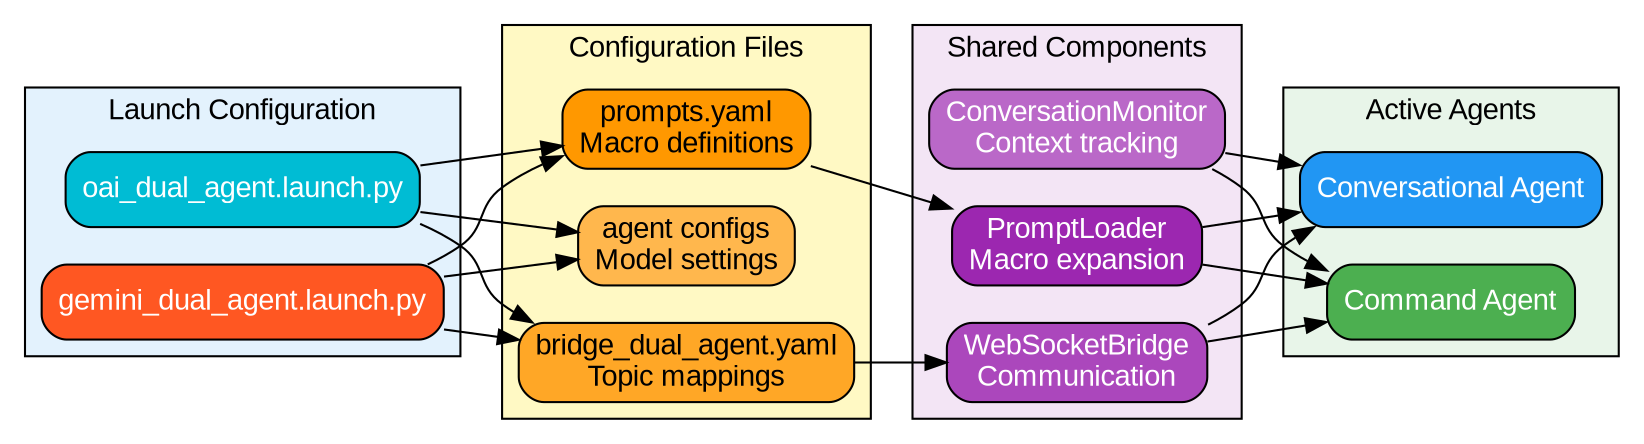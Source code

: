 digraph SystemIntegrationOverview {
    rankdir=LR;
    compound=true;
    fontname="Arial";
    node [shape=box, style="rounded,filled", fontname="Arial"];
    edge [fontname="Arial", fontsize=10];
    
    // Launch Configuration
    subgraph cluster_launch {
        label="Launch Configuration";
        style=filled;
        fillcolor="#e3f2fd";
        
        L1 [label="oai_dual_agent.launch.py", fillcolor="#00bcd4", fontcolor="white"];
        L2 [label="gemini_dual_agent.launch.py", fillcolor="#ff5722", fontcolor="white"];
    }
    
    // Configuration Files
    subgraph cluster_config {
        label="Configuration Files";
        style=filled;
        fillcolor="#fff9c4";
        
        C1 [label="prompts.yaml\nMacro definitions", fillcolor="#ff9800", fontcolor="black"];
        C2 [label="bridge_dual_agent.yaml\nTopic mappings", fillcolor="#ffa726", fontcolor="black"];
        C3 [label="agent configs\nModel settings", fillcolor="#ffb74d", fontcolor="black"];
    }
    
    // Shared Components
    subgraph cluster_shared {
        label="Shared Components";
        style=filled;
        fillcolor="#f3e5f5";
        
        S1 [label="PromptLoader\nMacro expansion", fillcolor="#9c27b0", fontcolor="white"];
        S2 [label="WebSocketBridge\nCommunication", fillcolor="#ab47bc", fontcolor="white"];
        S3 [label="ConversationMonitor\nContext tracking", fillcolor="#ba68c8", fontcolor="white"];
    }
    
    // Active Agents
    subgraph cluster_agents {
        label="Active Agents";
        style=filled;
        fillcolor="#e8f5e9";
        
        A1 [label="Conversational Agent", fillcolor="#2196f3", fontcolor="white"];
        A2 [label="Command Agent", fillcolor="#4caf50", fontcolor="white"];
    }
    
    // Connections
    L1 -> C1;
    L1 -> C2;
    L1 -> C3;
    L2 -> C1;
    L2 -> C2;
    L2 -> C3;
    
    C1 -> S1;
    S1 -> A1;
    S1 -> A2;
    
    C2 -> S2;
    S2 -> A1;
    S2 -> A2;
    
    S3 -> A1;
    S3 -> A2;
}